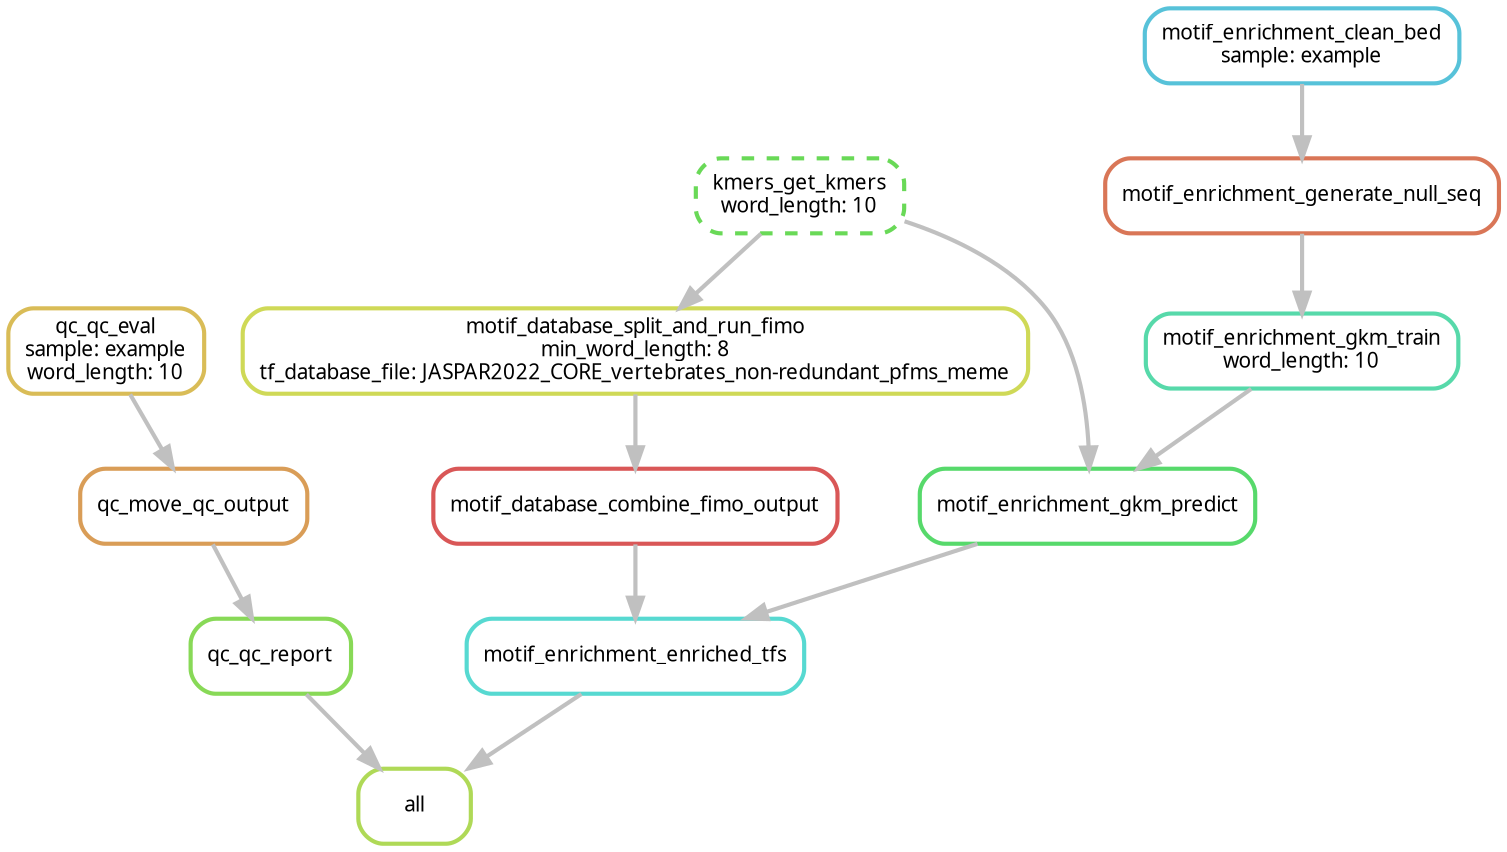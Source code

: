 digraph snakemake_dag {
    graph[bgcolor=white, margin=0];
    node[shape=box, style=rounded, fontname=sans,                 fontsize=10, penwidth=2];
    edge[penwidth=2, color=grey];
	0[label = "all", color = "0.22 0.6 0.85", style="rounded"];
	1[label = "qc_qc_report", color = "0.27 0.6 0.85", style="rounded"];
	2[label = "qc_move_qc_output", color = "0.09 0.6 0.85", style="rounded"];
	3[label = "qc_qc_eval\nsample: example\nword_length: 10", color = "0.13 0.6 0.85", style="rounded"];
	4[label = "motif_enrichment_enriched_tfs", color = "0.49 0.6 0.85", style="rounded"];
	5[label = "motif_enrichment_gkm_predict", color = "0.36 0.6 0.85", style="rounded"];
	6[label = "kmers_get_kmers\nword_length: 10", color = "0.31 0.6 0.85", style="rounded,dashed"];
	7[label = "motif_enrichment_gkm_train\nword_length: 10", color = "0.44 0.6 0.85", style="rounded"];
	8[label = "motif_enrichment_generate_null_seq", color = "0.04 0.6 0.85", style="rounded"];
	9[label = "motif_enrichment_clean_bed\nsample: example", color = "0.53 0.6 0.85", style="rounded"];
	10[label = "motif_database_combine_fimo_output", color = "0.00 0.6 0.85", style="rounded"];
	11[label = "motif_database_split_and_run_fimo\nmin_word_length: 8\ntf_database_file: JASPAR2022_CORE_vertebrates_non-redundant_pfms_meme", color = "0.18 0.6 0.85", style="rounded"];
	1 -> 0
	4 -> 0
	2 -> 1
	3 -> 2
	5 -> 4
	10 -> 4
	6 -> 5
	7 -> 5
	8 -> 7
	9 -> 8
	11 -> 10
	6 -> 11
}            
